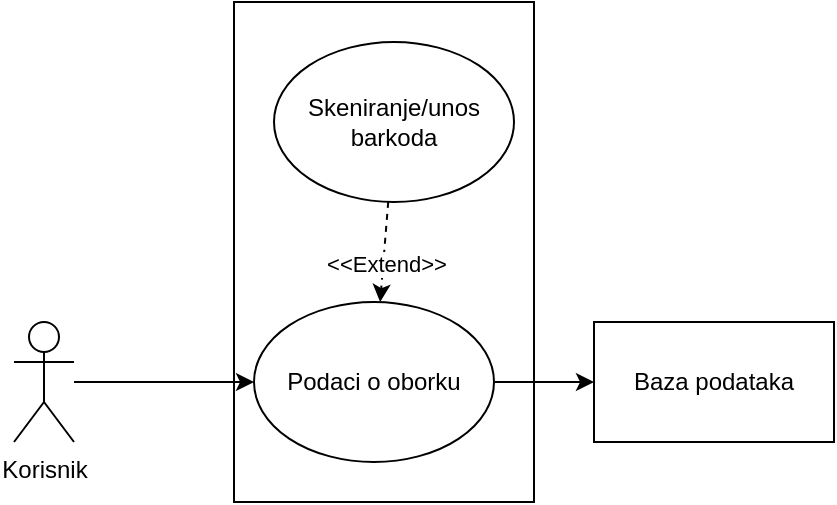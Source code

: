 <mxfile version="24.8.3">
  <diagram name="Page-1" id="V7h7p79RRdHyU9IivIby">
    <mxGraphModel dx="1095" dy="728" grid="1" gridSize="10" guides="1" tooltips="1" connect="1" arrows="1" fold="1" page="1" pageScale="1" pageWidth="827" pageHeight="1169" math="0" shadow="0">
      <root>
        <mxCell id="0" />
        <mxCell id="1" parent="0" />
        <mxCell id="8l4QeA4jSWcK5tcnx8Xo-2" value="" style="rounded=0;whiteSpace=wrap;html=1;" vertex="1" parent="1">
          <mxGeometry x="300" y="100" width="150" height="250" as="geometry" />
        </mxCell>
        <mxCell id="8l4QeA4jSWcK5tcnx8Xo-8" value="" style="edgeStyle=orthogonalEdgeStyle;rounded=0;orthogonalLoop=1;jettySize=auto;html=1;" edge="1" parent="1" source="8l4QeA4jSWcK5tcnx8Xo-1" target="8l4QeA4jSWcK5tcnx8Xo-3">
          <mxGeometry relative="1" as="geometry" />
        </mxCell>
        <mxCell id="8l4QeA4jSWcK5tcnx8Xo-1" value="Korisnik" style="shape=umlActor;verticalLabelPosition=bottom;verticalAlign=top;html=1;outlineConnect=0;" vertex="1" parent="1">
          <mxGeometry x="190" y="260" width="30" height="60" as="geometry" />
        </mxCell>
        <mxCell id="8l4QeA4jSWcK5tcnx8Xo-10" value="" style="edgeStyle=orthogonalEdgeStyle;rounded=0;orthogonalLoop=1;jettySize=auto;html=1;" edge="1" parent="1" source="8l4QeA4jSWcK5tcnx8Xo-3" target="8l4QeA4jSWcK5tcnx8Xo-9">
          <mxGeometry relative="1" as="geometry" />
        </mxCell>
        <mxCell id="8l4QeA4jSWcK5tcnx8Xo-3" value="Podaci o oborku" style="ellipse;whiteSpace=wrap;html=1;" vertex="1" parent="1">
          <mxGeometry x="310" y="250" width="120" height="80" as="geometry" />
        </mxCell>
        <mxCell id="8l4QeA4jSWcK5tcnx8Xo-9" value="Baza podataka" style="rounded=0;whiteSpace=wrap;html=1;" vertex="1" parent="1">
          <mxGeometry x="480" y="260" width="120" height="60" as="geometry" />
        </mxCell>
        <mxCell id="8l4QeA4jSWcK5tcnx8Xo-12" value="" style="rounded=0;orthogonalLoop=1;jettySize=auto;html=1;dashed=1;" edge="1" parent="1" source="8l4QeA4jSWcK5tcnx8Xo-11" target="8l4QeA4jSWcK5tcnx8Xo-3">
          <mxGeometry relative="1" as="geometry" />
        </mxCell>
        <mxCell id="8l4QeA4jSWcK5tcnx8Xo-13" value="&amp;lt;&amp;lt;Extend&amp;gt;&amp;gt;" style="edgeLabel;html=1;align=center;verticalAlign=middle;resizable=0;points=[];" vertex="1" connectable="0" parent="8l4QeA4jSWcK5tcnx8Xo-12">
          <mxGeometry x="0.207" y="1" relative="1" as="geometry">
            <mxPoint as="offset" />
          </mxGeometry>
        </mxCell>
        <mxCell id="8l4QeA4jSWcK5tcnx8Xo-11" value="Skeniranje/unos&lt;div&gt;barkoda&lt;/div&gt;" style="ellipse;whiteSpace=wrap;html=1;" vertex="1" parent="1">
          <mxGeometry x="320" y="120" width="120" height="80" as="geometry" />
        </mxCell>
      </root>
    </mxGraphModel>
  </diagram>
</mxfile>
